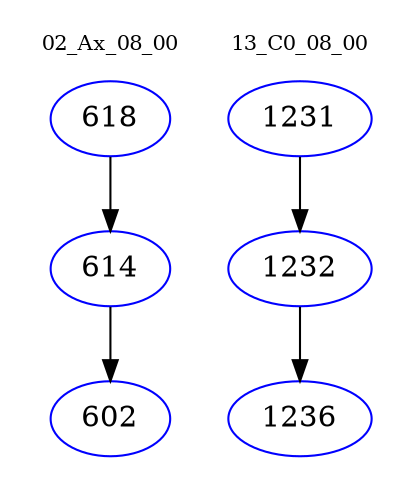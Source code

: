 digraph{
subgraph cluster_0 {
color = white
label = "02_Ax_08_00";
fontsize=10;
T0_618 [label="618", color="blue"]
T0_618 -> T0_614 [color="black"]
T0_614 [label="614", color="blue"]
T0_614 -> T0_602 [color="black"]
T0_602 [label="602", color="blue"]
}
subgraph cluster_1 {
color = white
label = "13_C0_08_00";
fontsize=10;
T1_1231 [label="1231", color="blue"]
T1_1231 -> T1_1232 [color="black"]
T1_1232 [label="1232", color="blue"]
T1_1232 -> T1_1236 [color="black"]
T1_1236 [label="1236", color="blue"]
}
}
